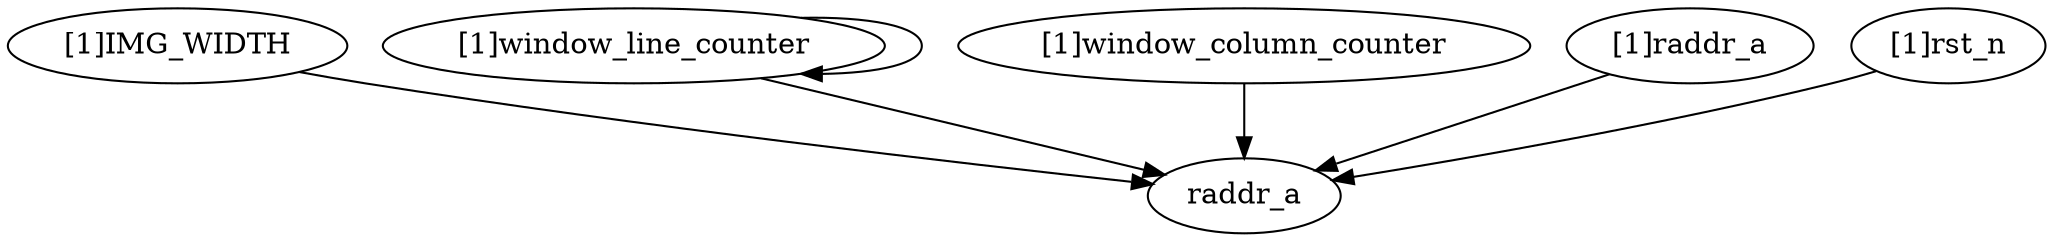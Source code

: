 digraph "" {
	"[1]IMG_WIDTH"	 [complexity=12,
		importance=0.897434481156,
		rank=0.074786206763];
	raddr_a	 [complexity=10,
		importance=0.16837578512,
		rank=0.016837578512];
	"[1]IMG_WIDTH" -> raddr_a;
	"[1]window_line_counter"	 [complexity=16,
		importance=3.83310326688,
		rank=0.23956895418];
	"[1]window_line_counter" -> "[1]window_line_counter";
	"[1]window_line_counter" -> raddr_a;
	"[1]window_column_counter"	 [complexity=18,
		importance=1.25249790215,
		rank=0.0695832167862];
	"[1]window_column_counter" -> raddr_a;
	"[1]raddr_a"	 [complexity=20,
		importance=0.841878925601,
		rank=0.04209394628];
	"[1]raddr_a" -> raddr_a;
	"[1]rst_n"	 [complexity=11,
		importance=1.06581026628,
		rank=0.0968918423888];
	"[1]rst_n" -> raddr_a;
}
